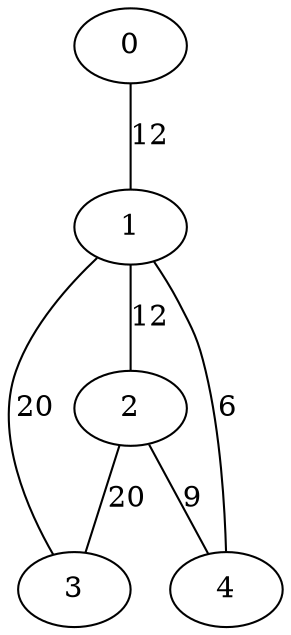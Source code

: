 graph G {
    0 -- 1 [label="12"];
    1 -- 2 [label="12"];
    1 -- 3 [label="20"];
    1 -- 4 [label="6"];
    2 -- 3 [label="20"];
    2 -- 4 [label="9"];
}
